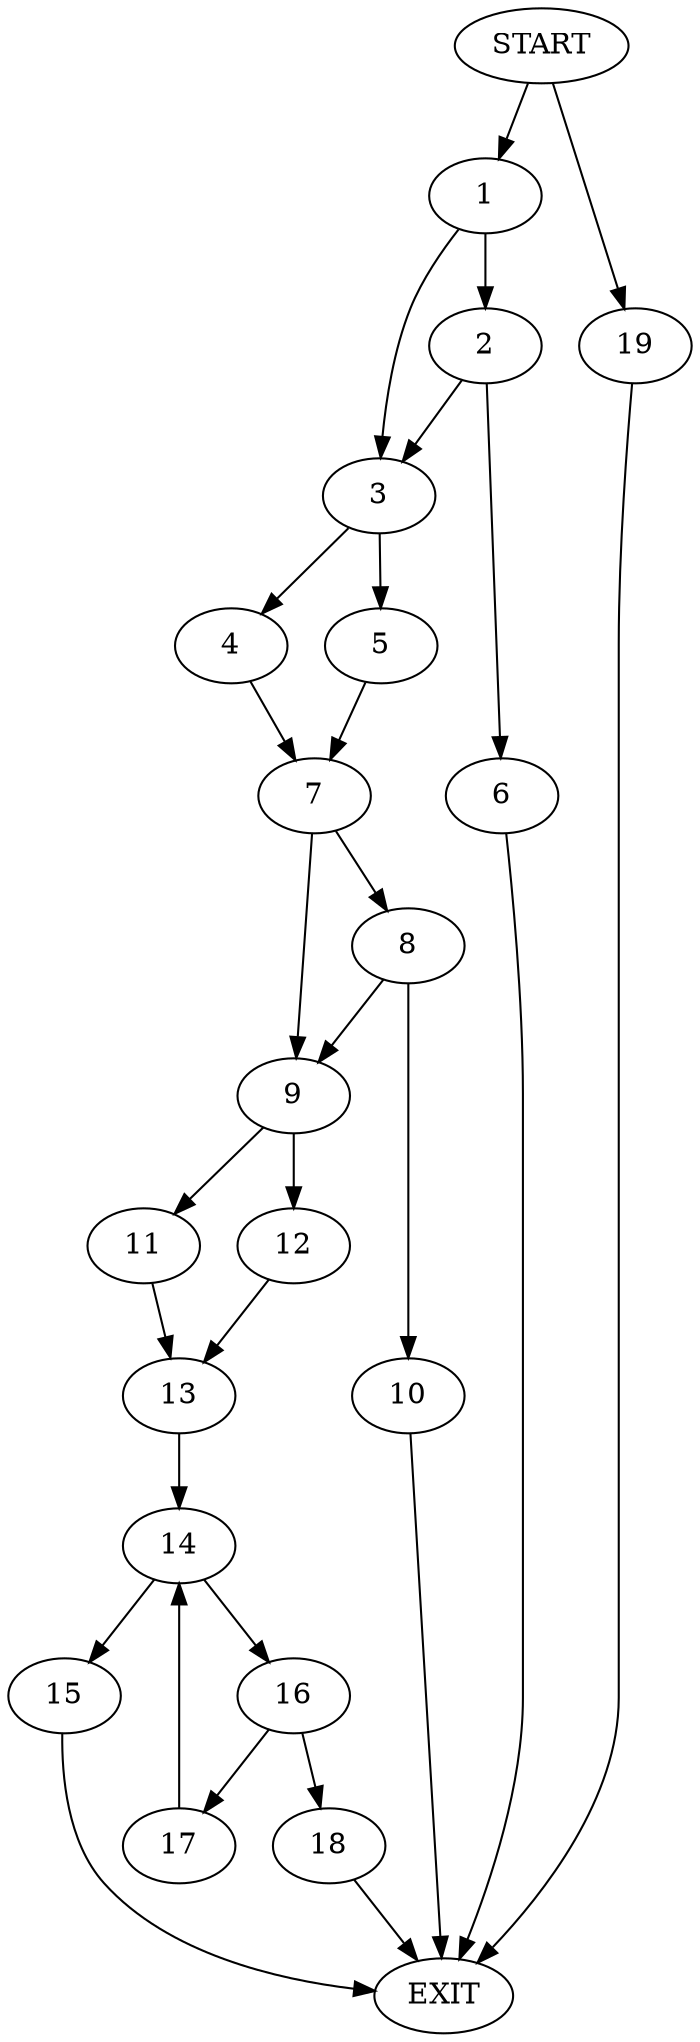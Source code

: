 digraph {
0 [label="START"]
20 [label="EXIT"]
0 -> 1
1 -> 2
1 -> 3
3 -> 4
3 -> 5
2 -> 6
2 -> 3
6 -> 20
5 -> 7
4 -> 7
7 -> 8
7 -> 9
8 -> 9
8 -> 10
9 -> 11
9 -> 12
10 -> 20
11 -> 13
12 -> 13
13 -> 14
14 -> 15
14 -> 16
16 -> 17
16 -> 18
15 -> 20
18 -> 20
17 -> 14
0 -> 19
19 -> 20
}
